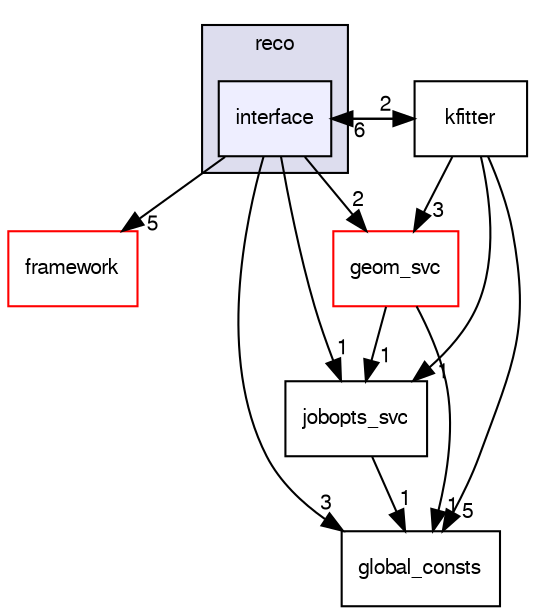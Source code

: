 digraph "/dev/shm/kenichi/update-e1039-doc/e1039-core/packages/reco/interface" {
  bgcolor=transparent;
  compound=true
  node [ fontsize="10", fontname="FreeSans"];
  edge [ labelfontsize="10", labelfontname="FreeSans"];
  subgraph clusterdir_2fc89f0a6e4d1b1c08f5a2b3f2469cd0 {
    graph [ bgcolor="#ddddee", pencolor="black", label="reco" fontname="FreeSans", fontsize="10", URL="dir_2fc89f0a6e4d1b1c08f5a2b3f2469cd0.html"]
  dir_d5900b3bfb54265301ec879c265f94a7 [shape=box, label="interface", style="filled", fillcolor="#eeeeff", pencolor="black", URL="dir_d5900b3bfb54265301ec879c265f94a7.html"];
  }
  dir_5fde958d0efff8f0c14671d1322e68e9 [shape=box label="geom_svc" color="red" URL="dir_5fde958d0efff8f0c14671d1322e68e9.html"];
  dir_68879e08c6651a210f7d5b44f4a6e313 [shape=box label="framework" color="red" URL="dir_68879e08c6651a210f7d5b44f4a6e313.html"];
  dir_fa15fa1979a2f587dfa447baa637660a [shape=box label="jobopts_svc" URL="dir_fa15fa1979a2f587dfa447baa637660a.html"];
  dir_db0f62da9640c3e2ac69534d9d31ddb5 [shape=box label="global_consts" URL="dir_db0f62da9640c3e2ac69534d9d31ddb5.html"];
  dir_cf696cc37935cb268c4d3f595d3ce288 [shape=box label="kfitter" URL="dir_cf696cc37935cb268c4d3f595d3ce288.html"];
  dir_5fde958d0efff8f0c14671d1322e68e9->dir_fa15fa1979a2f587dfa447baa637660a [headlabel="1", labeldistance=1.5 headhref="dir_000056_000060.html"];
  dir_5fde958d0efff8f0c14671d1322e68e9->dir_db0f62da9640c3e2ac69534d9d31ddb5 [headlabel="1", labeldistance=1.5 headhref="dir_000056_000058.html"];
  dir_fa15fa1979a2f587dfa447baa637660a->dir_db0f62da9640c3e2ac69534d9d31ddb5 [headlabel="1", labeldistance=1.5 headhref="dir_000060_000058.html"];
  dir_cf696cc37935cb268c4d3f595d3ce288->dir_5fde958d0efff8f0c14671d1322e68e9 [headlabel="3", labeldistance=1.5 headhref="dir_000066_000056.html"];
  dir_cf696cc37935cb268c4d3f595d3ce288->dir_fa15fa1979a2f587dfa447baa637660a [headlabel="1", labeldistance=1.5 headhref="dir_000066_000060.html"];
  dir_cf696cc37935cb268c4d3f595d3ce288->dir_db0f62da9640c3e2ac69534d9d31ddb5 [headlabel="5", labeldistance=1.5 headhref="dir_000066_000058.html"];
  dir_cf696cc37935cb268c4d3f595d3ce288->dir_d5900b3bfb54265301ec879c265f94a7 [headlabel="6", labeldistance=1.5 headhref="dir_000066_000065.html"];
  dir_d5900b3bfb54265301ec879c265f94a7->dir_5fde958d0efff8f0c14671d1322e68e9 [headlabel="2", labeldistance=1.5 headhref="dir_000065_000056.html"];
  dir_d5900b3bfb54265301ec879c265f94a7->dir_68879e08c6651a210f7d5b44f4a6e313 [headlabel="5", labeldistance=1.5 headhref="dir_000065_000024.html"];
  dir_d5900b3bfb54265301ec879c265f94a7->dir_fa15fa1979a2f587dfa447baa637660a [headlabel="1", labeldistance=1.5 headhref="dir_000065_000060.html"];
  dir_d5900b3bfb54265301ec879c265f94a7->dir_db0f62da9640c3e2ac69534d9d31ddb5 [headlabel="3", labeldistance=1.5 headhref="dir_000065_000058.html"];
  dir_d5900b3bfb54265301ec879c265f94a7->dir_cf696cc37935cb268c4d3f595d3ce288 [headlabel="2", labeldistance=1.5 headhref="dir_000065_000066.html"];
}
